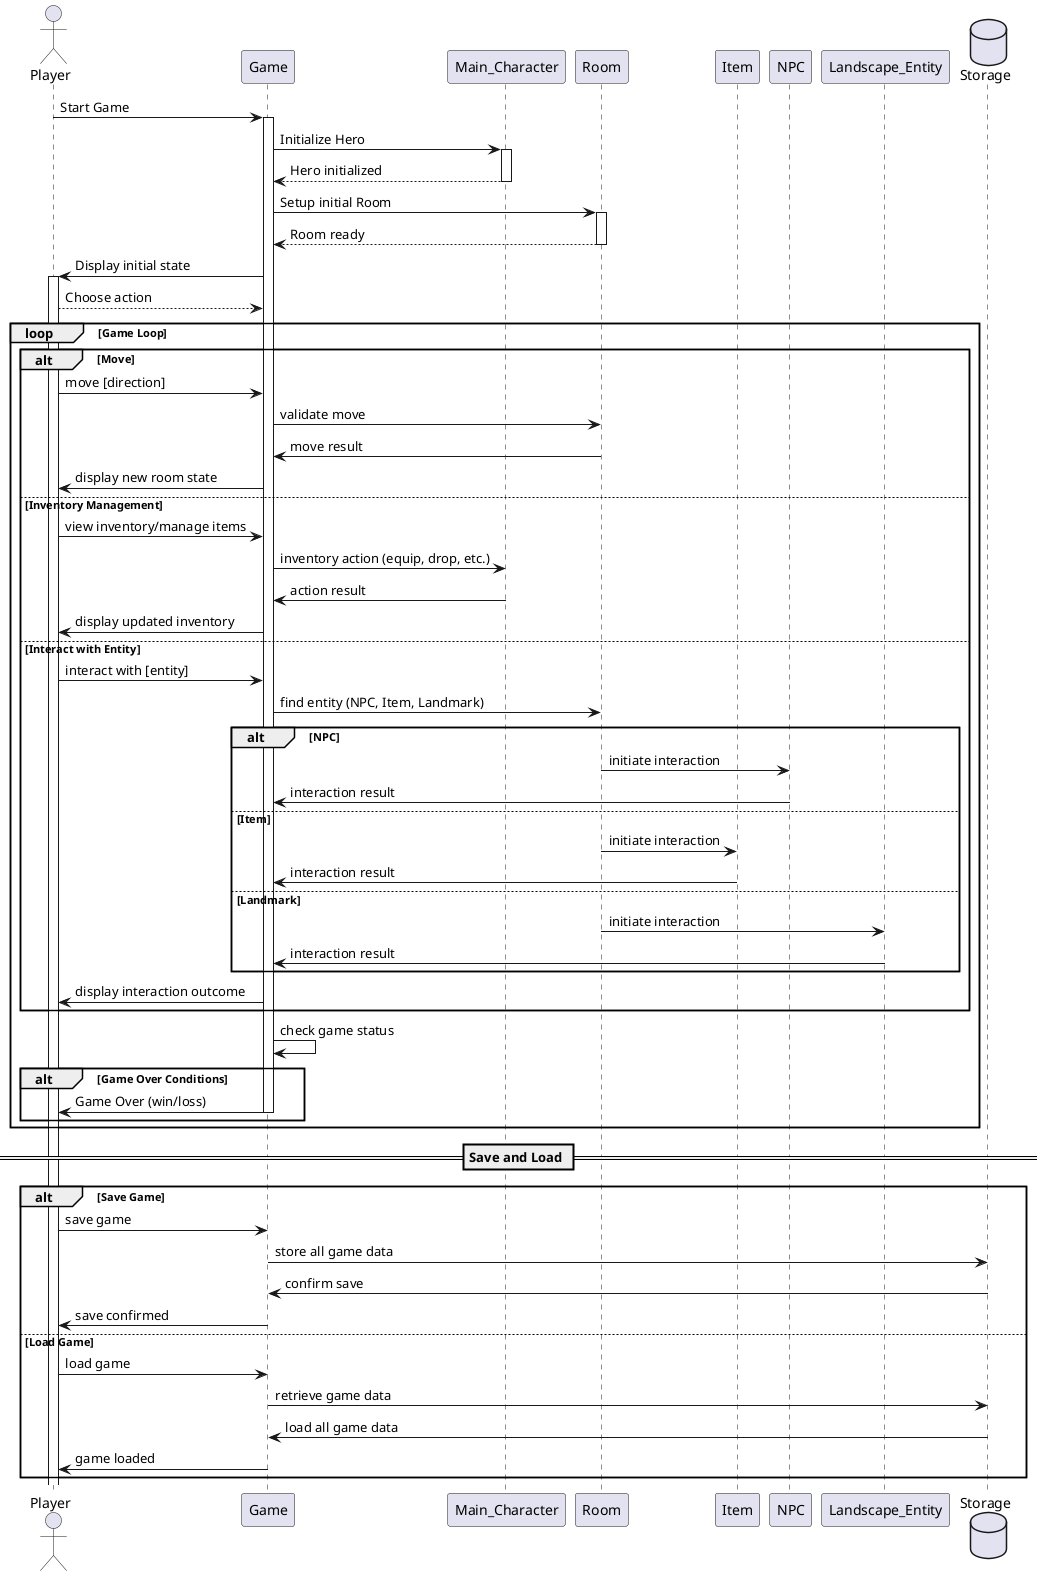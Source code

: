 @startuml
actor Player
participant Game
participant "Main_Character" as Hero
participant "Room"
participant "Item"
participant "NPC"
participant "Landscape_Entity" as Landmark
database "Storage"

Player -> Game: Start Game
activate Game
Game -> Hero: Initialize Hero
activate Hero
Hero --> Game: Hero initialized
deactivate Hero

Game -> Room: Setup initial Room
activate Room
Room --> Game: Room ready
deactivate Room

Game -> Player: Display initial state
activate Player
Player --> Game: Choose action

loop Game Loop
    alt Move
        Player -> Game: move [direction]
        Game -> Room: validate move
        Room -> Game: move result
        Game -> Player: display new room state
    else Inventory Management
        Player -> Game: view inventory/manage items
        Game -> Hero: inventory action (equip, drop, etc.)
        Hero -> Game: action result
        Game -> Player: display updated inventory
    else Interact with Entity
        Player -> Game: interact with [entity]
        Game -> Room: find entity (NPC, Item, Landmark)
        alt NPC
            Room -> NPC: initiate interaction
            NPC -> Game: interaction result
        else Item
            Room -> Item: initiate interaction
            Item -> Game: interaction result
        else Landmark
            Room -> Landmark: initiate interaction
            Landmark -> Game: interaction result
        end
        Game -> Player: display interaction outcome
    end
    
    Game -> Game: check game status
    alt Game Over Conditions
        Game -> Player: Game Over (win/loss)
        deactivate Game
    end
end

== Save and Load ==
alt Save Game
    Player -> Game: save game
    Game -> Storage: store all game data
    Storage -> Game: confirm save
    Game -> Player: save confirmed
else Load Game
    Player -> Game: load game
    Game -> Storage: retrieve game data
    Storage -> Game: load all game data
    Game -> Player: game loaded
end

@endoml

